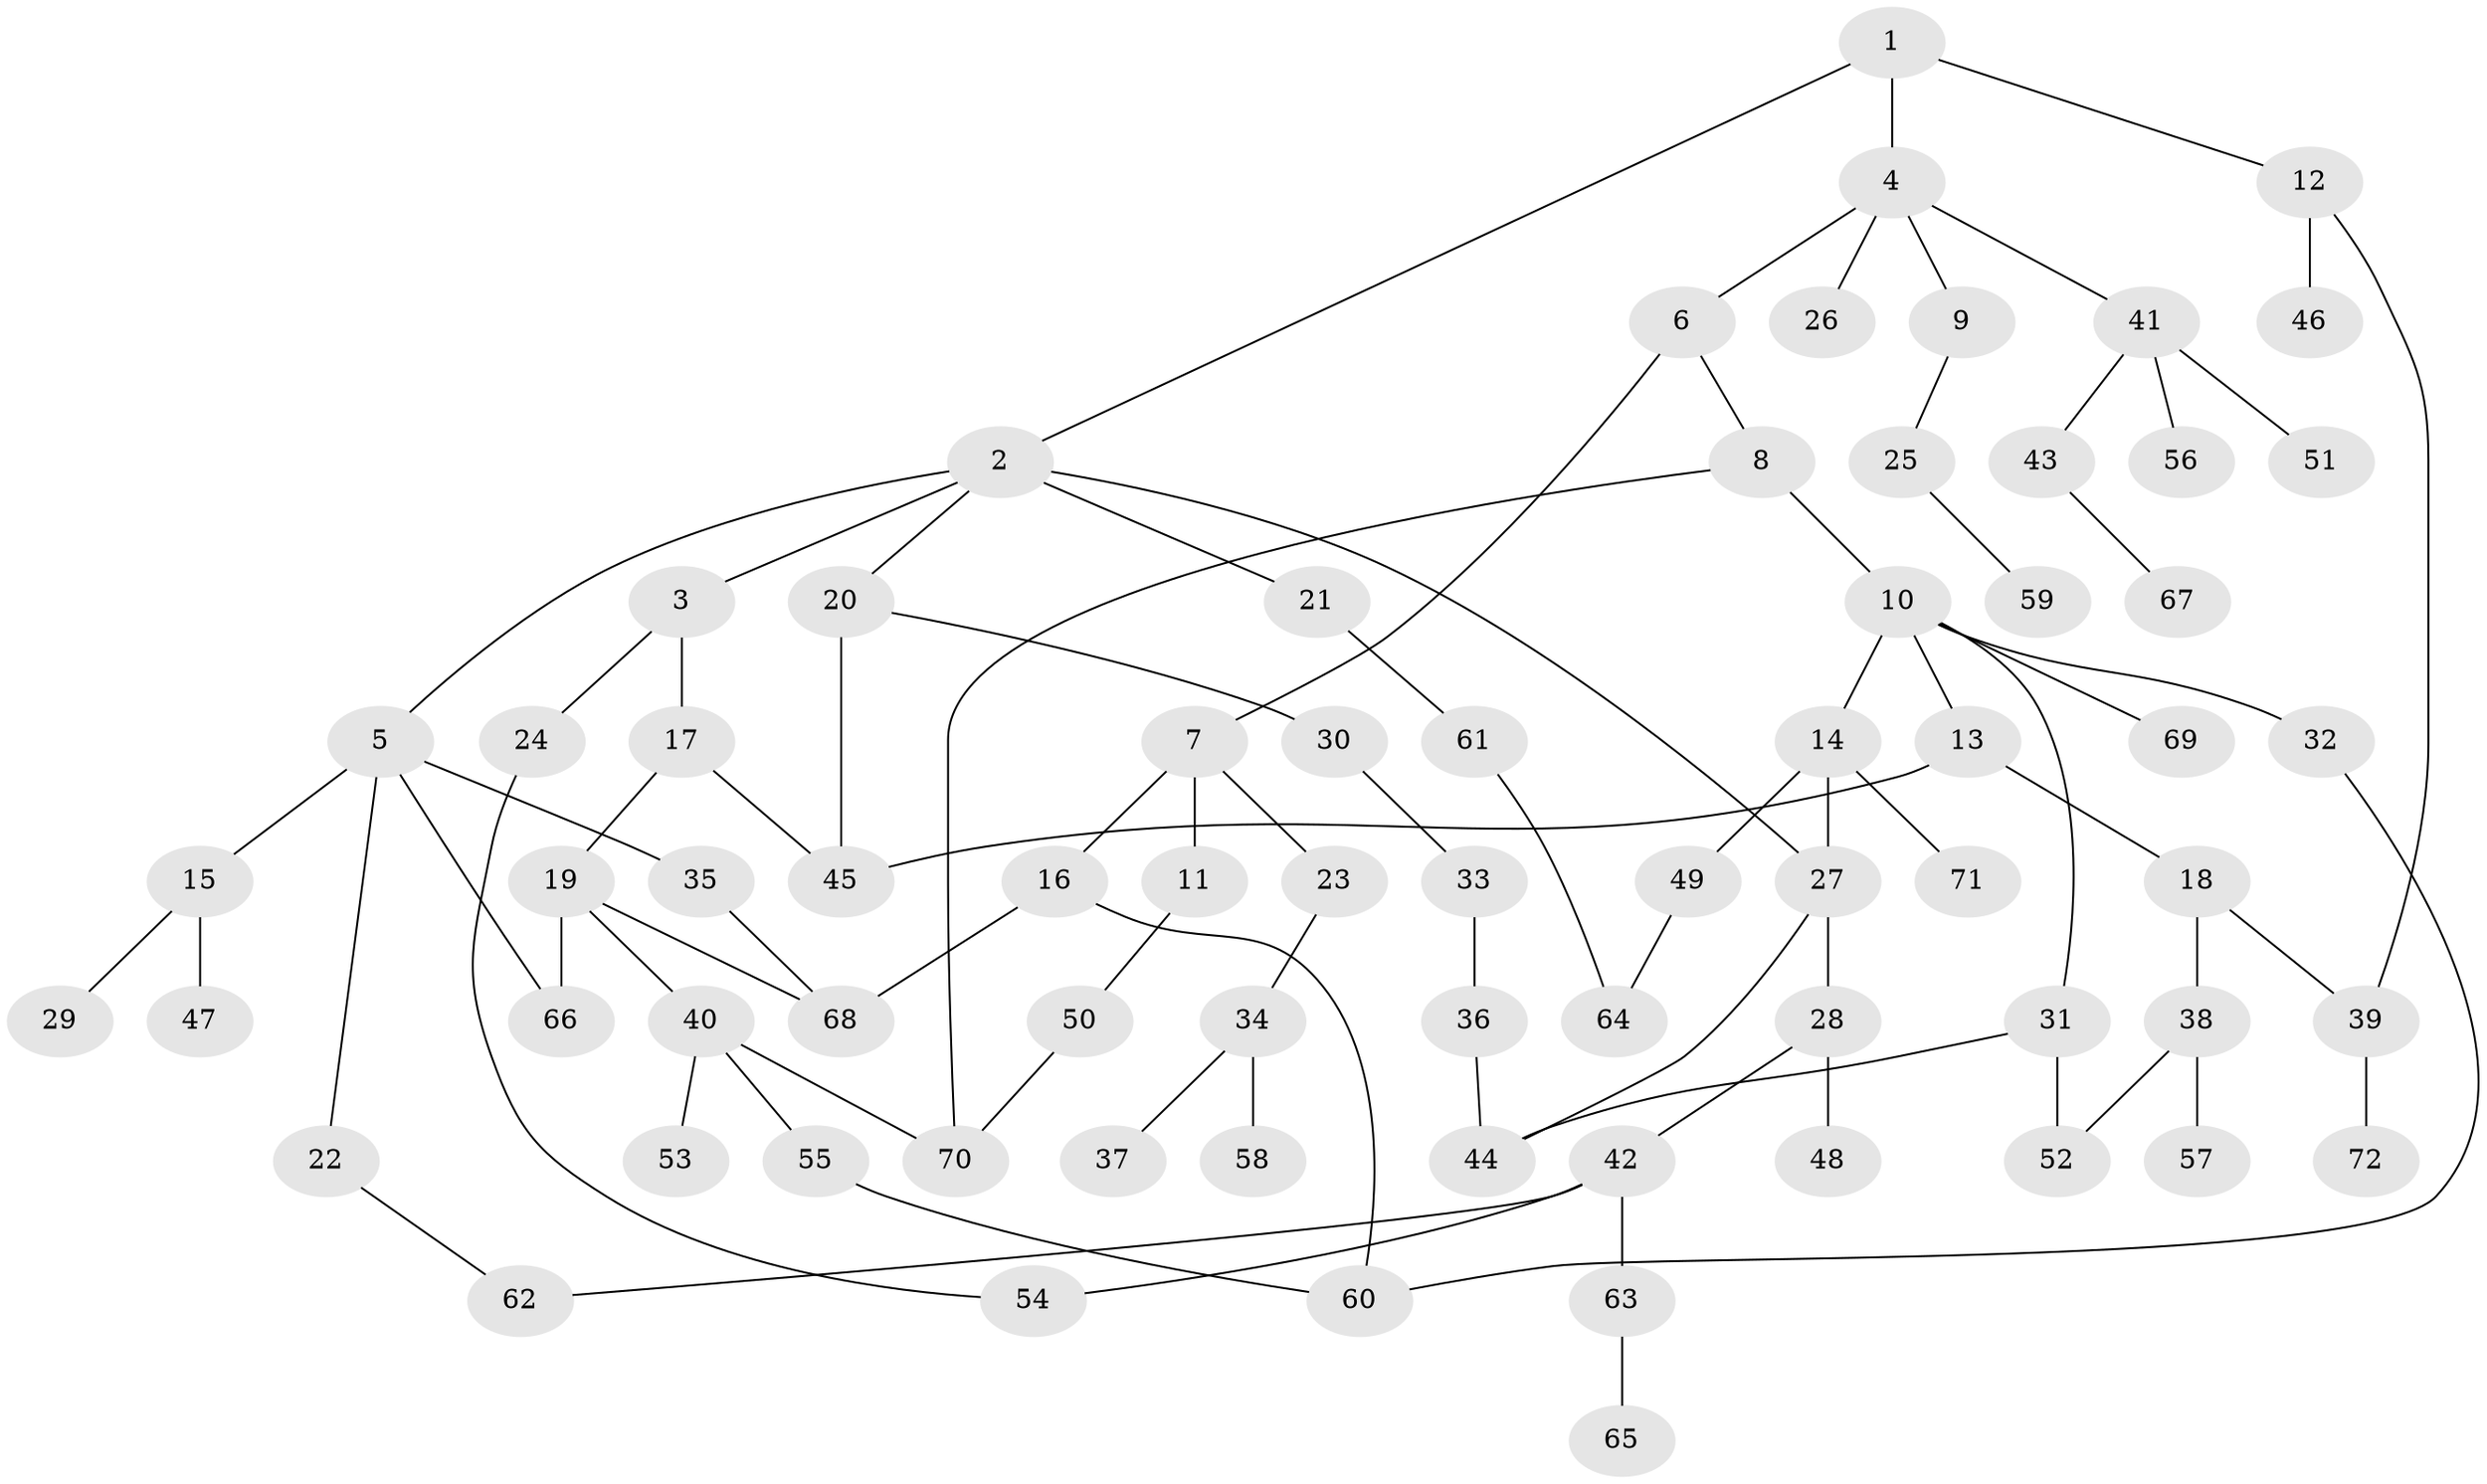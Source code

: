 // Generated by graph-tools (version 1.1) at 2025/41/03/09/25 04:41:05]
// undirected, 72 vertices, 88 edges
graph export_dot {
graph [start="1"]
  node [color=gray90,style=filled];
  1;
  2;
  3;
  4;
  5;
  6;
  7;
  8;
  9;
  10;
  11;
  12;
  13;
  14;
  15;
  16;
  17;
  18;
  19;
  20;
  21;
  22;
  23;
  24;
  25;
  26;
  27;
  28;
  29;
  30;
  31;
  32;
  33;
  34;
  35;
  36;
  37;
  38;
  39;
  40;
  41;
  42;
  43;
  44;
  45;
  46;
  47;
  48;
  49;
  50;
  51;
  52;
  53;
  54;
  55;
  56;
  57;
  58;
  59;
  60;
  61;
  62;
  63;
  64;
  65;
  66;
  67;
  68;
  69;
  70;
  71;
  72;
  1 -- 2;
  1 -- 4;
  1 -- 12;
  2 -- 3;
  2 -- 5;
  2 -- 20;
  2 -- 21;
  2 -- 27;
  3 -- 17;
  3 -- 24;
  4 -- 6;
  4 -- 9;
  4 -- 26;
  4 -- 41;
  5 -- 15;
  5 -- 22;
  5 -- 35;
  5 -- 66;
  6 -- 7;
  6 -- 8;
  7 -- 11;
  7 -- 16;
  7 -- 23;
  8 -- 10;
  8 -- 70;
  9 -- 25;
  10 -- 13;
  10 -- 14;
  10 -- 31;
  10 -- 32;
  10 -- 69;
  11 -- 50;
  12 -- 39;
  12 -- 46;
  13 -- 18;
  13 -- 45;
  14 -- 49;
  14 -- 71;
  14 -- 27;
  15 -- 29;
  15 -- 47;
  16 -- 68;
  16 -- 60;
  17 -- 19;
  17 -- 45;
  18 -- 38;
  18 -- 39;
  19 -- 40;
  19 -- 66;
  19 -- 68;
  20 -- 30;
  20 -- 45;
  21 -- 61;
  22 -- 62;
  23 -- 34;
  24 -- 54;
  25 -- 59;
  27 -- 28;
  27 -- 44;
  28 -- 42;
  28 -- 48;
  30 -- 33;
  31 -- 44;
  31 -- 52;
  32 -- 60;
  33 -- 36;
  34 -- 37;
  34 -- 58;
  35 -- 68;
  36 -- 44;
  38 -- 52;
  38 -- 57;
  39 -- 72;
  40 -- 53;
  40 -- 55;
  40 -- 70;
  41 -- 43;
  41 -- 51;
  41 -- 56;
  42 -- 63;
  42 -- 62;
  42 -- 54;
  43 -- 67;
  49 -- 64;
  50 -- 70;
  55 -- 60;
  61 -- 64;
  63 -- 65;
}
